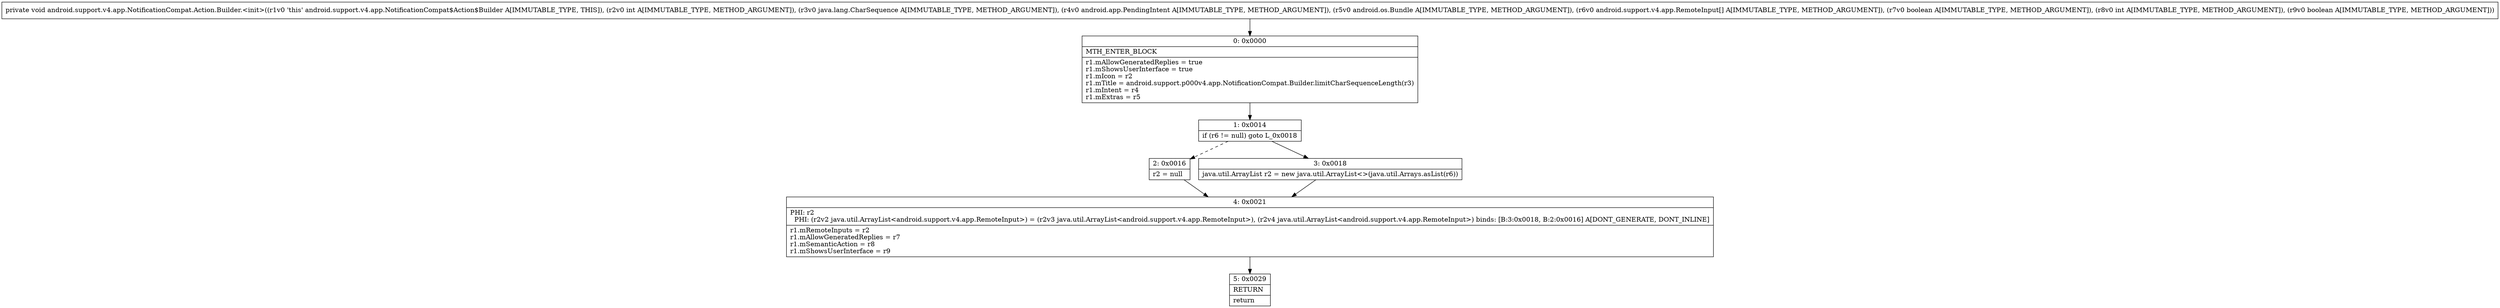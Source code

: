 digraph "CFG forandroid.support.v4.app.NotificationCompat.Action.Builder.\<init\>(ILjava\/lang\/CharSequence;Landroid\/app\/PendingIntent;Landroid\/os\/Bundle;[Landroid\/support\/v4\/app\/RemoteInput;ZIZ)V" {
Node_0 [shape=record,label="{0\:\ 0x0000|MTH_ENTER_BLOCK\l|r1.mAllowGeneratedReplies = true\lr1.mShowsUserInterface = true\lr1.mIcon = r2\lr1.mTitle = android.support.p000v4.app.NotificationCompat.Builder.limitCharSequenceLength(r3)\lr1.mIntent = r4\lr1.mExtras = r5\l}"];
Node_1 [shape=record,label="{1\:\ 0x0014|if (r6 != null) goto L_0x0018\l}"];
Node_2 [shape=record,label="{2\:\ 0x0016|r2 = null\l}"];
Node_3 [shape=record,label="{3\:\ 0x0018|java.util.ArrayList r2 = new java.util.ArrayList\<\>(java.util.Arrays.asList(r6))\l}"];
Node_4 [shape=record,label="{4\:\ 0x0021|PHI: r2 \l  PHI: (r2v2 java.util.ArrayList\<android.support.v4.app.RemoteInput\>) = (r2v3 java.util.ArrayList\<android.support.v4.app.RemoteInput\>), (r2v4 java.util.ArrayList\<android.support.v4.app.RemoteInput\>) binds: [B:3:0x0018, B:2:0x0016] A[DONT_GENERATE, DONT_INLINE]\l|r1.mRemoteInputs = r2\lr1.mAllowGeneratedReplies = r7\lr1.mSemanticAction = r8\lr1.mShowsUserInterface = r9\l}"];
Node_5 [shape=record,label="{5\:\ 0x0029|RETURN\l|return\l}"];
MethodNode[shape=record,label="{private void android.support.v4.app.NotificationCompat.Action.Builder.\<init\>((r1v0 'this' android.support.v4.app.NotificationCompat$Action$Builder A[IMMUTABLE_TYPE, THIS]), (r2v0 int A[IMMUTABLE_TYPE, METHOD_ARGUMENT]), (r3v0 java.lang.CharSequence A[IMMUTABLE_TYPE, METHOD_ARGUMENT]), (r4v0 android.app.PendingIntent A[IMMUTABLE_TYPE, METHOD_ARGUMENT]), (r5v0 android.os.Bundle A[IMMUTABLE_TYPE, METHOD_ARGUMENT]), (r6v0 android.support.v4.app.RemoteInput[] A[IMMUTABLE_TYPE, METHOD_ARGUMENT]), (r7v0 boolean A[IMMUTABLE_TYPE, METHOD_ARGUMENT]), (r8v0 int A[IMMUTABLE_TYPE, METHOD_ARGUMENT]), (r9v0 boolean A[IMMUTABLE_TYPE, METHOD_ARGUMENT])) }"];
MethodNode -> Node_0;
Node_0 -> Node_1;
Node_1 -> Node_2[style=dashed];
Node_1 -> Node_3;
Node_2 -> Node_4;
Node_3 -> Node_4;
Node_4 -> Node_5;
}

